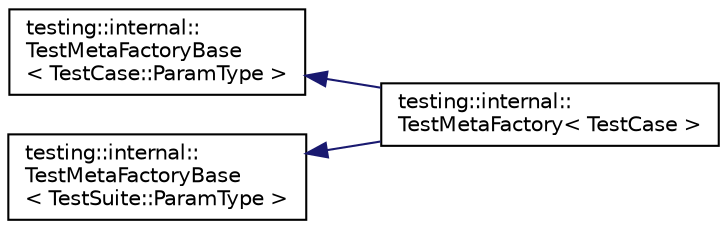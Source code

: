 digraph "类继承关系图"
{
  edge [fontname="Helvetica",fontsize="10",labelfontname="Helvetica",labelfontsize="10"];
  node [fontname="Helvetica",fontsize="10",shape=record];
  rankdir="LR";
  Node233 [label="testing::internal::\lTestMetaFactoryBase\l\< TestCase::ParamType \>",height=0.2,width=0.4,color="black", fillcolor="white", style="filled",URL="$classtesting_1_1internal_1_1_test_meta_factory_base.html"];
  Node233 -> Node1 [dir="back",color="midnightblue",fontsize="10",style="solid",fontname="Helvetica"];
  Node1 [label="testing::internal::\lTestMetaFactory\< TestCase \>",height=0.2,width=0.4,color="black", fillcolor="white", style="filled",URL="$classtesting_1_1internal_1_1_test_meta_factory.html"];
  Node0 [label="testing::internal::\lTestMetaFactoryBase\l\< TestSuite::ParamType \>",height=0.2,width=0.4,color="black", fillcolor="white", style="filled",URL="$classtesting_1_1internal_1_1_test_meta_factory_base.html"];
  Node0 -> Node1 [dir="back",color="midnightblue",fontsize="10",style="solid",fontname="Helvetica"];
}
